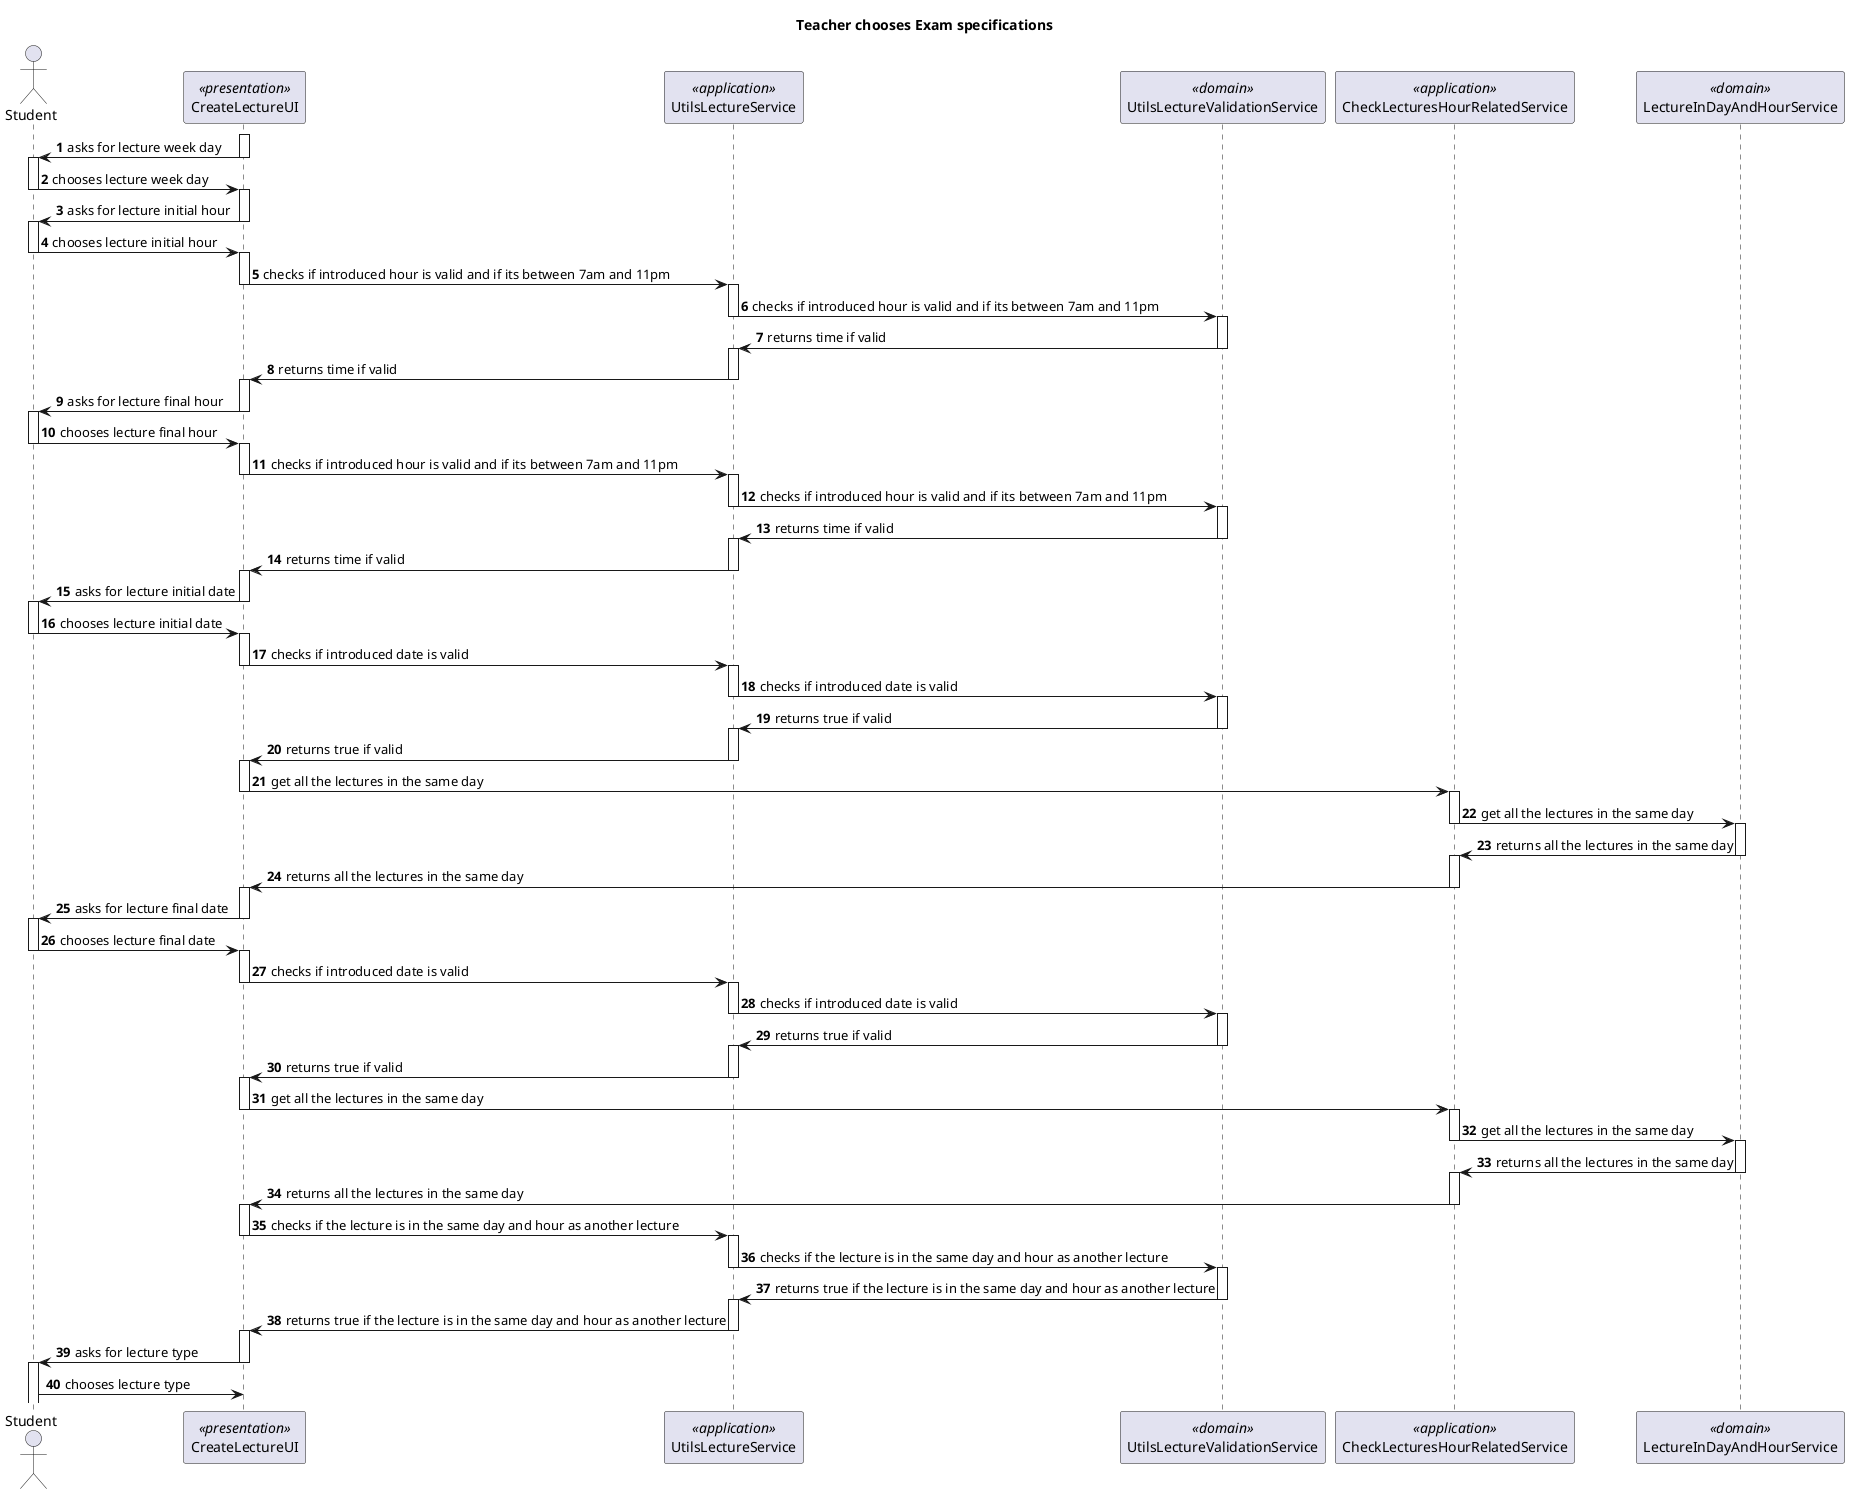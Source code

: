 @startuml

title  Teacher chooses Exam specifications
autonumber

actor Student as S
participant "CreateLectureUI" as UI <<presentation>>
participant "UtilsLectureService" as UtilsLectureSer <<application>>
participant "UtilsLectureValidationService" as UtilsLectureValSer <<domain>>
participant "CheckLecturesHourRelatedService" as CheckLecturesSer <<application>>
participant "LectureInDayAndHourService" as LecturesSer <<domain>>

activate UI
UI -> S : asks for lecture week day
deactivate UI
activate S
S -> UI : chooses lecture week day
deactivate S
activate UI
UI -> S : asks for lecture initial hour
deactivate UI
activate S
S -> UI : chooses lecture initial hour
deactivate S
activate UI
UI -> UtilsLectureSer : checks if introduced hour is valid and if its between 7am and 11pm
deactivate UI
activate UtilsLectureSer
UtilsLectureSer -> UtilsLectureValSer : checks if introduced hour is valid and if its between 7am and 11pm
deactivate UtilsLectureSer
activate UtilsLectureValSer
UtilsLectureValSer -> UtilsLectureSer : returns time if valid
deactivate UtilsLectureValSer
activate UtilsLectureSer
UtilsLectureSer -> UI : returns time if valid
deactivate UtilsLectureSer
activate UI
UI -> S : asks for lecture final hour
deactivate UI
activate S
S -> UI : chooses lecture final hour
deactivate S
activate UI
UI -> UtilsLectureSer : checks if introduced hour is valid and if its between 7am and 11pm
deactivate UI
activate UtilsLectureSer
UtilsLectureSer -> UtilsLectureValSer : checks if introduced hour is valid and if its between 7am and 11pm
deactivate UtilsLectureSer
activate UtilsLectureValSer
UtilsLectureValSer -> UtilsLectureSer : returns time if valid
deactivate UtilsLectureValSer
activate UtilsLectureSer
UtilsLectureSer -> UI : returns time if valid
deactivate UtilsLectureSer
activate UI
UI -> S : asks for lecture initial date
deactivate UI
activate S
S -> UI : chooses lecture initial date
deactivate S
activate UI
UI -> UtilsLectureSer : checks if introduced date is valid
deactivate UI
activate UtilsLectureSer
UtilsLectureSer -> UtilsLectureValSer : checks if introduced date is valid
deactivate UtilsLectureSer
activate UtilsLectureValSer
UtilsLectureValSer -> UtilsLectureSer : returns true if valid
deactivate UtilsLectureValSer
activate UtilsLectureSer
UtilsLectureSer -> UI : returns true if valid
deactivate UtilsLectureSer
activate UI
UI -> CheckLecturesSer : get all the lectures in the same day
deactivate UI
activate CheckLecturesSer
CheckLecturesSer -> LecturesSer : get all the lectures in the same day
deactivate CheckLecturesSer
activate LecturesSer
LecturesSer -> CheckLecturesSer : returns all the lectures in the same day
deactivate LecturesSer
activate CheckLecturesSer
CheckLecturesSer -> UI : returns all the lectures in the same day
deactivate CheckLecturesSer
activate UI
UI -> S : asks for lecture final date
deactivate UI
activate S
S -> UI : chooses lecture final date
deactivate S
activate UI
UI -> UtilsLectureSer : checks if introduced date is valid
deactivate UI
activate UtilsLectureSer
UtilsLectureSer -> UtilsLectureValSer : checks if introduced date is valid
deactivate UtilsLectureSer
activate UtilsLectureValSer
UtilsLectureValSer -> UtilsLectureSer : returns true if valid
deactivate UtilsLectureValSer
activate UtilsLectureSer
UtilsLectureSer -> UI : returns true if valid
deactivate UtilsLectureSer
activate UI
UI -> CheckLecturesSer : get all the lectures in the same day
deactivate UI
activate CheckLecturesSer
CheckLecturesSer -> LecturesSer : get all the lectures in the same day
deactivate CheckLecturesSer
activate LecturesSer
LecturesSer -> CheckLecturesSer : returns all the lectures in the same day
deactivate LecturesSer
activate CheckLecturesSer
CheckLecturesSer -> UI : returns all the lectures in the same day
deactivate CheckLecturesSer
activate UI
UI -> UtilsLectureSer : checks if the lecture is in the same day and hour as another lecture
deactivate UI
activate UtilsLectureSer
UtilsLectureSer -> UtilsLectureValSer : checks if the lecture is in the same day and hour as another lecture
deactivate UtilsLectureSer
activate UtilsLectureValSer
UtilsLectureValSer -> UtilsLectureSer : returns true if the lecture is in the same day and hour as another lecture
deactivate UtilsLectureValSer
activate UtilsLectureSer
UtilsLectureSer -> UI : returns true if the lecture is in the same day and hour as another lecture
deactivate UtilsLectureSer
activate UI
UI -> S : asks for lecture type
deactivate UI
activate S
S -> UI : chooses lecture type
@enduml